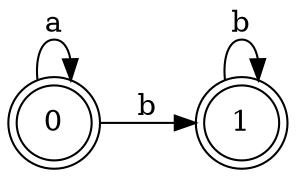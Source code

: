 digraph finite_state_machine {
	rankdir=LR size="8,5"
	node [shape=doublecircle]
	0

	1

	node [shape=circle]
	0 -> 0 [label=a
]
	0 -> 1 [label=b
]
	1 -> 1 [label=b
]
}
